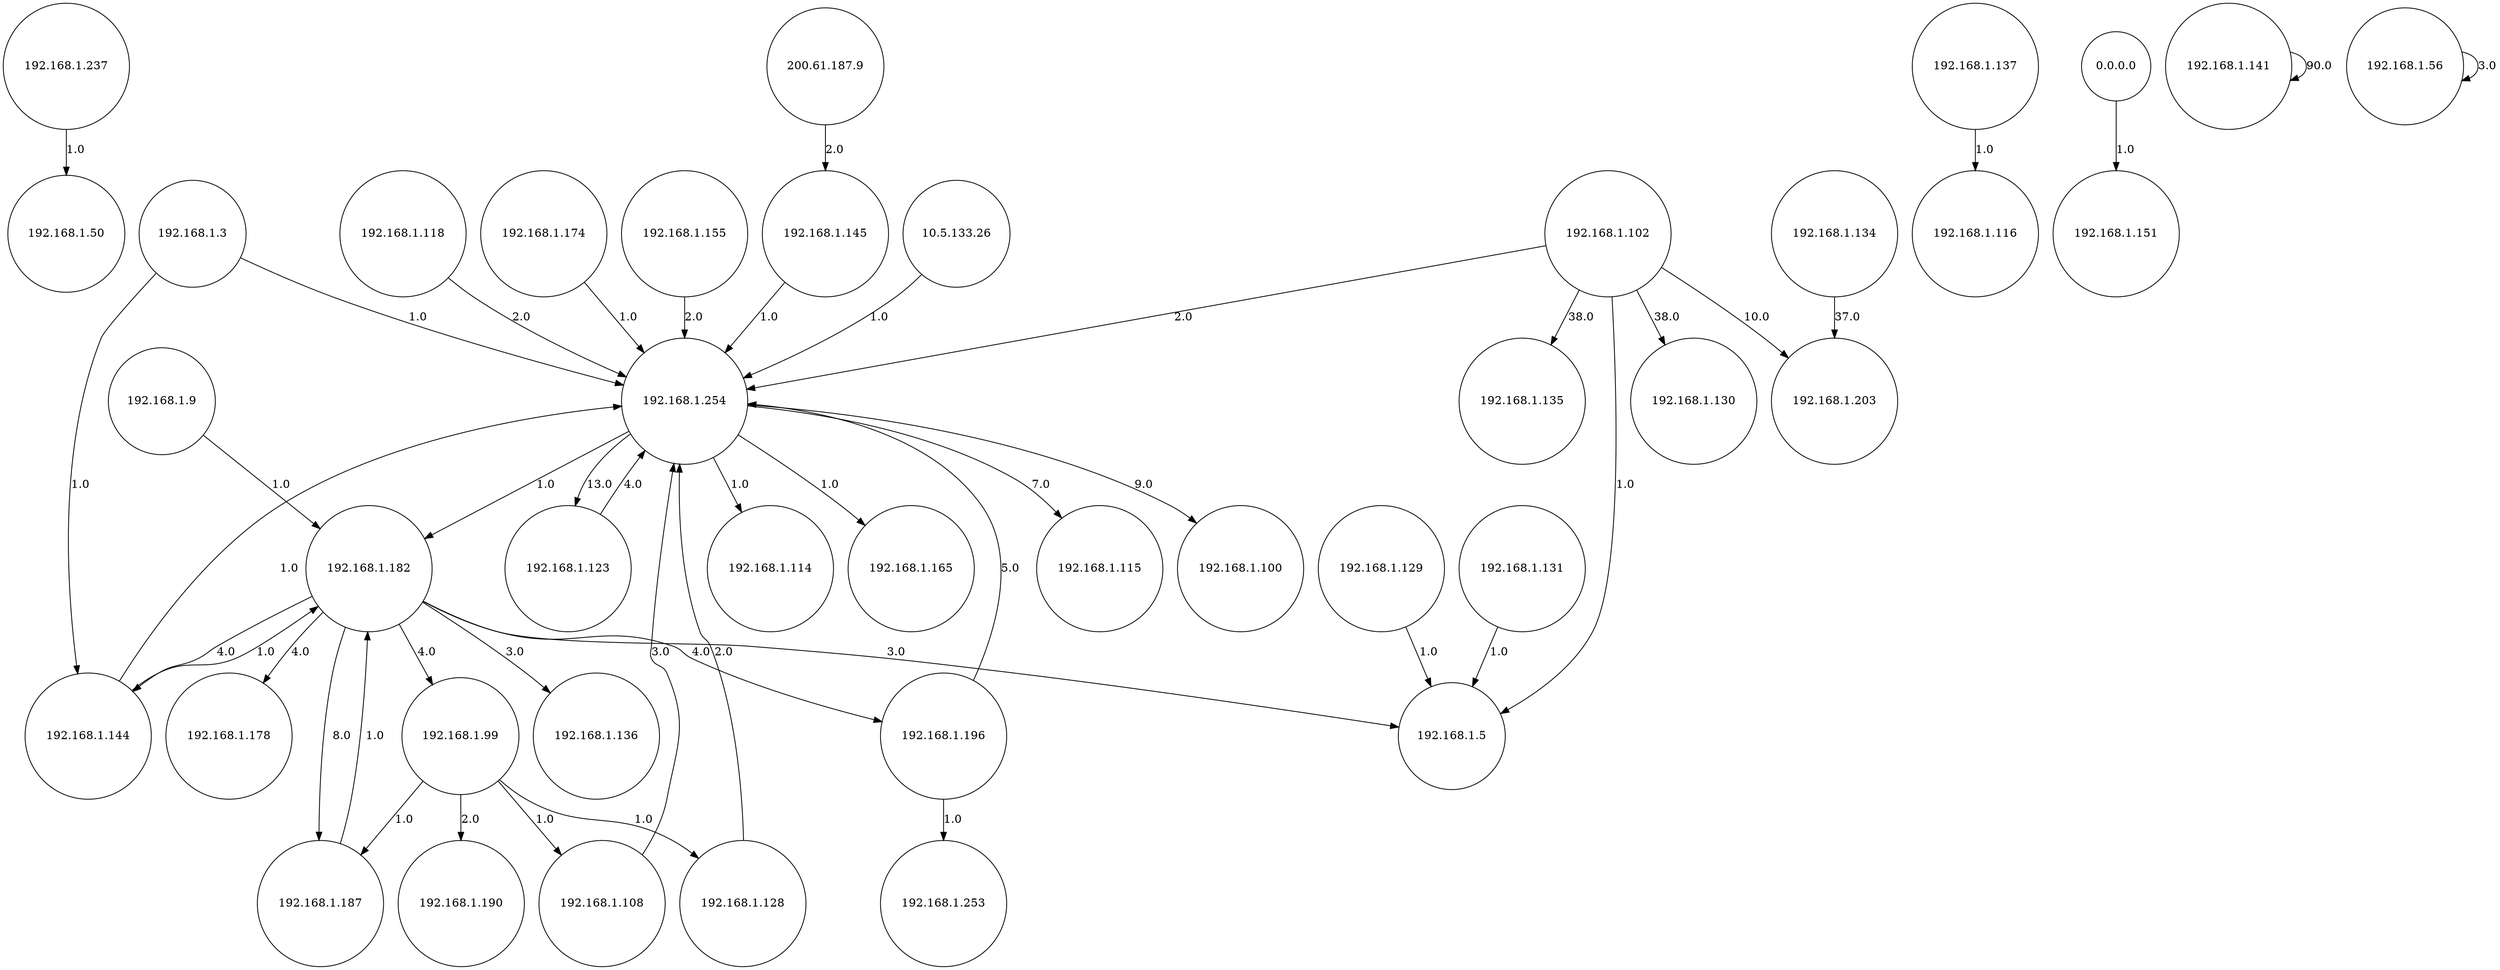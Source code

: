 digraph LAN {
	1 [label="192.168.1.237", shape=circle];
	2 [label="192.168.1.118", shape=circle];
	27 [label="192.168.1.116", shape=circle];
	3 [label="192.168.1.99", shape=circle];
	29 [label="192.168.1.114", shape=circle];
	4 [label="192.168.1.131", shape=circle];
	30 [label="192.168.1.130", shape=circle];
	31 [label="192.168.1.135", shape=circle];
	5 [label="192.168.1.134", shape=circle];
	6 [label="192.168.1.137", shape=circle];
	33 [label="192.168.1.136", shape=circle];
	7 [label="192.168.1.174", shape=circle];
	34 [label="192.168.1.151", shape=circle];
	8 [label="192.168.1.155", shape=circle];
	39 [label="192.168.1.165", shape=circle];
	24 [label="192.168.1.196", shape=circle];
	10 [label="192.168.1.182", shape=circle];
	11 [label="192.168.1.187", shape=circle];
	28 [label="192.168.1.115", shape=circle];
	12 [label="192.168.1.108", shape=circle];
	36 [label="192.168.1.100", shape=circle];
	13 [label="192.168.1.102", shape=circle];
	41 [label="192.168.1.50", shape=circle];
	14 [label="192.168.1.144", shape=circle];
	15 [label="192.168.1.145", shape=circle];
	38 [label="192.168.1.5", shape=circle];
	16 [label="192.168.1.3", shape=circle];
	17 [label="192.168.1.141", shape=circle];
	18 [label="192.168.1.128", shape=circle];
	19 [label="192.168.1.129", shape=circle];
	20 [label="0.0.0.0", shape=circle];
	21 [label="192.168.1.9", shape=circle];
	22 [label="200.61.187.9", shape=circle];
	23 [label="192.168.1.123", shape=circle];
	35 [label="192.168.1.203", shape=circle];
	9 [label="192.168.1.56", shape=circle];
	40 [label="192.168.1.253", shape=circle];
	25 [label="192.168.1.254", shape=circle];
	37 [label="192.168.1.190", shape=circle];
	26 [label="10.5.133.26", shape=circle];
	32 [label="192.168.1.178", shape=circle];
	1 -> 41 [label="1.0"];
	2 -> 25 [label="2.0"];
	3 -> 12 [label="1.0"];
	3 -> 18 [label="1.0"];
	3 -> 11 [label="1.0"];
	3 -> 37 [label="2.0"];
	4 -> 38 [label="1.0"];
	5 -> 35 [label="37.0"];
	6 -> 27 [label="1.0"];
	7 -> 25 [label="1.0"];
	8 -> 25 [label="2.0"];
	9 -> 9 [label="3.0"];
	10 -> 3 [label="4.0"];
	10 -> 33 [label="3.0"];
	10 -> 14 [label="4.0"];
	10 -> 24 [label="4.0"];
	10 -> 38 [label="3.0"];
	10 -> 32 [label="4.0"];
	10 -> 11 [label="8.0"];
	11 -> 10 [label="1.0"];
	12 -> 25 [label="3.0"];
	13 -> 35 [label="10.0"];
	13 -> 30 [label="38.0"];
	13 -> 38 [label="1.0"];
	13 -> 25 [label="2.0"];
	13 -> 31 [label="38.0"];
	14 -> 10 [label="1.0"];
	14 -> 25 [label="1.0"];
	15 -> 25 [label="1.0"];
	16 -> 14 [label="1.0"];
	16 -> 25 [label="1.0"];
	17 -> 17 [label="90.0"];
	18 -> 25 [label="2.0"];
	19 -> 38 [label="1.0"];
	20 -> 34 [label="1.0"];
	21 -> 10 [label="1.0"];
	22 -> 15 [label="2.0"];
	23 -> 25 [label="4.0"];
	24 -> 40 [label="1.0"];
	24 -> 25 [label="5.0"];
	25 -> 36 [label="9.0"];
	25 -> 28 [label="7.0"];
	25 -> 29 [label="1.0"];
	25 -> 23 [label="13.0"];
	25 -> 10 [label="1.0"];
	25 -> 39 [label="1.0"];
	26 -> 25 [label="1.0"];
}
